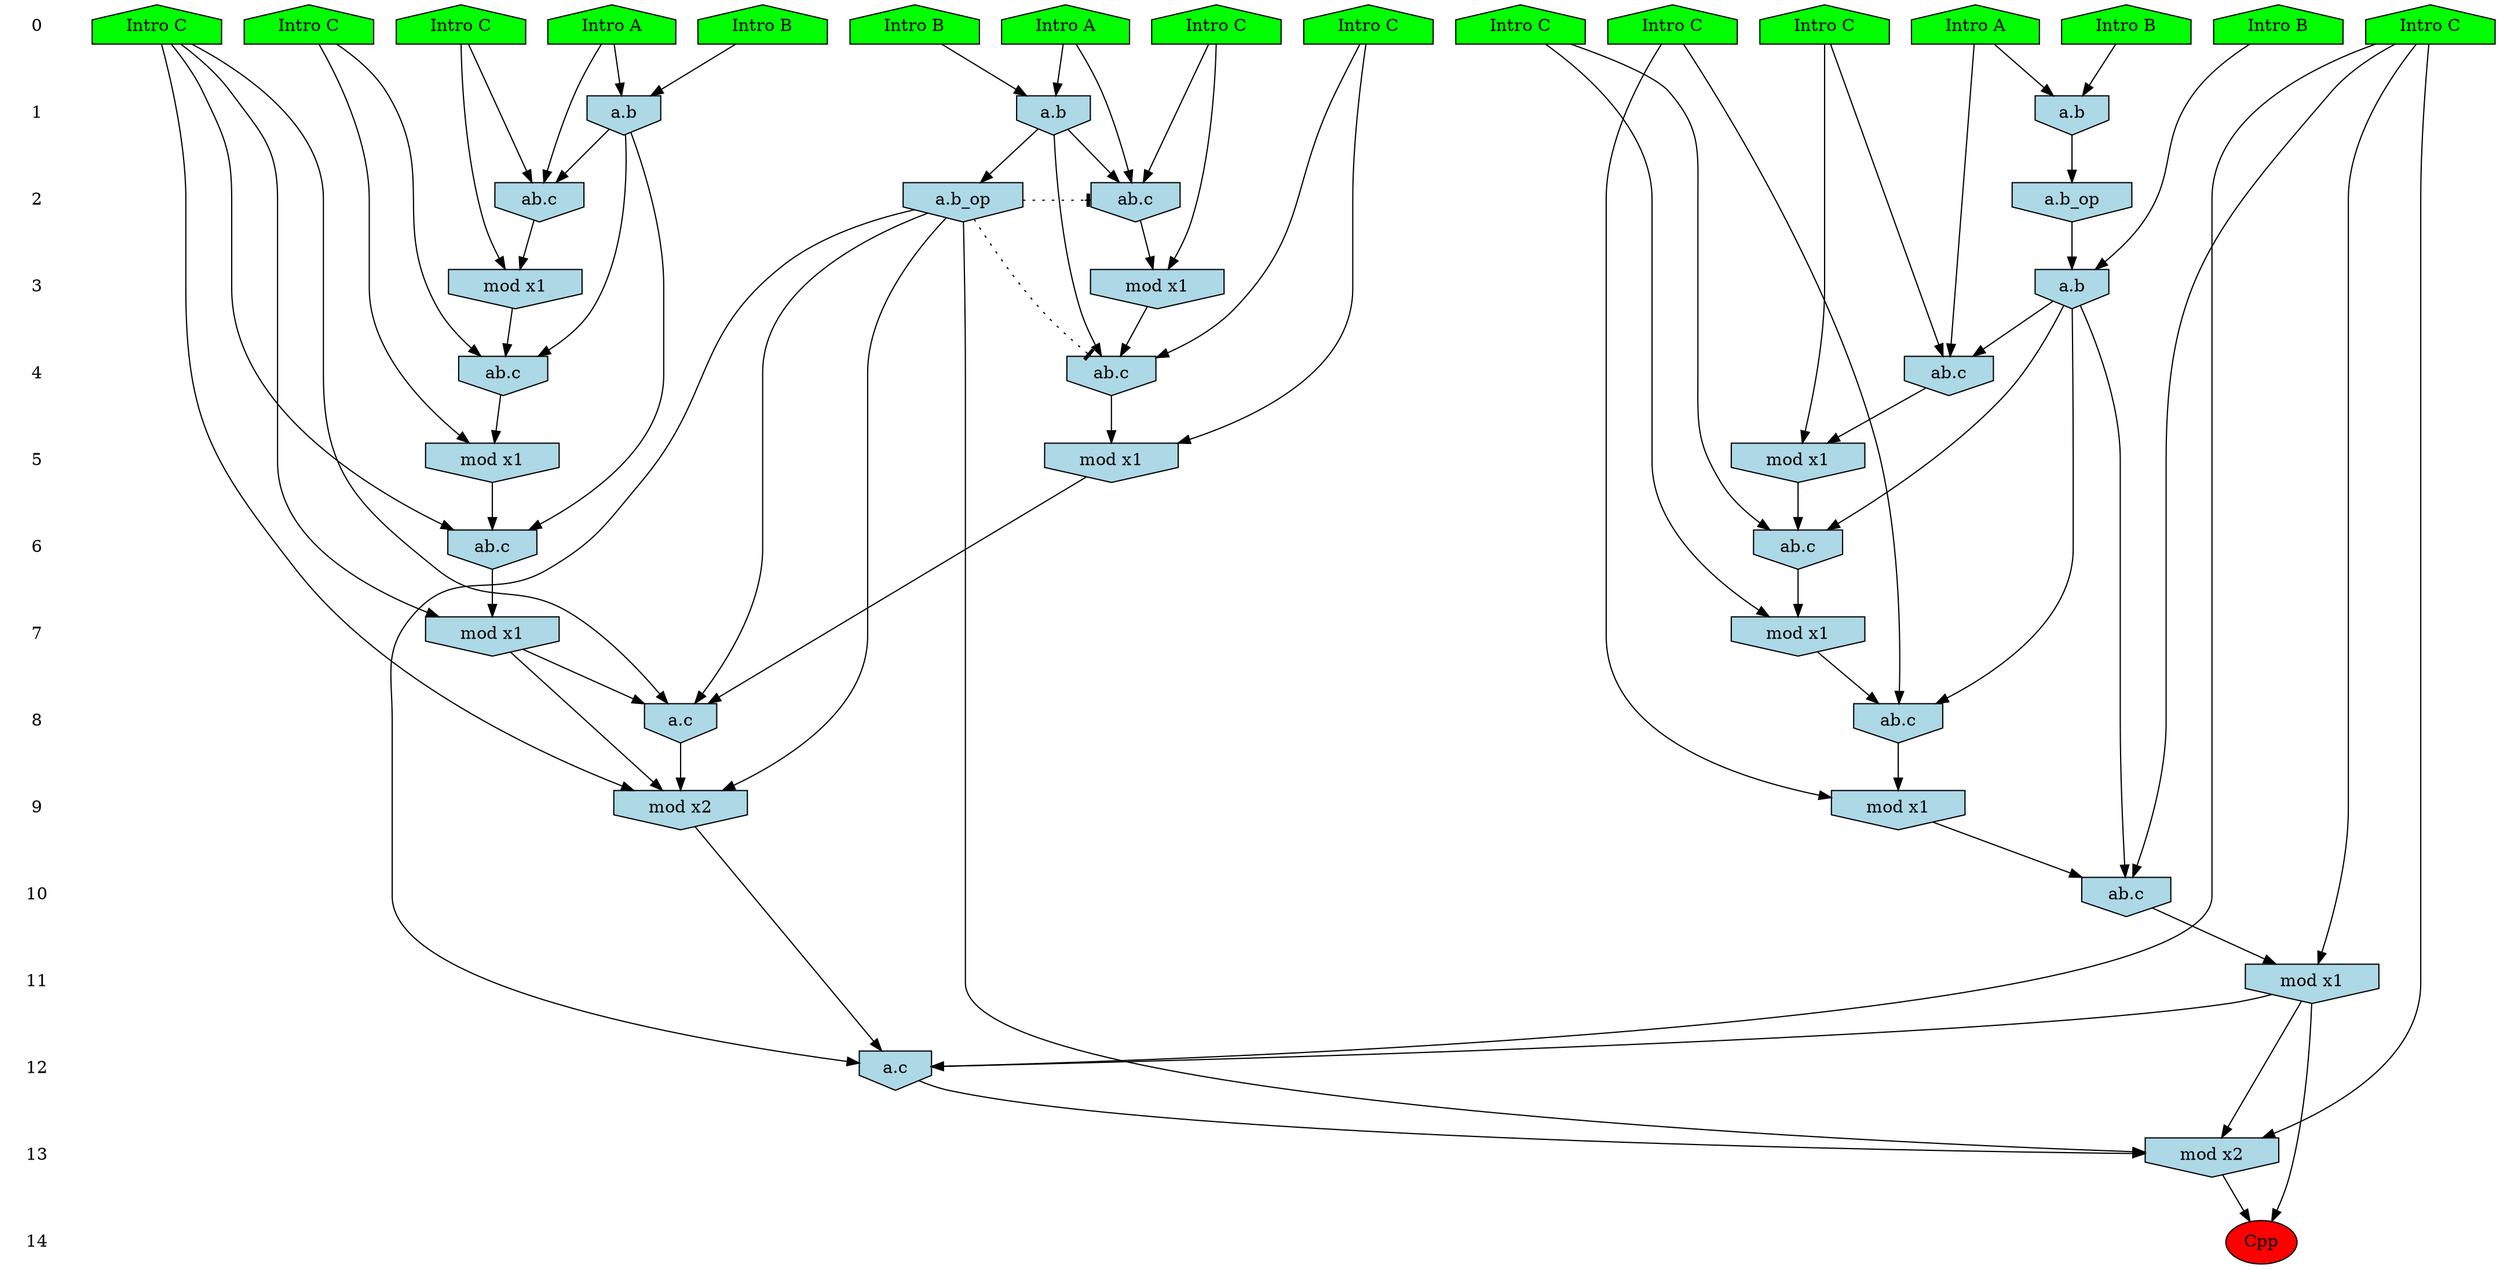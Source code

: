 /* Compression of 1 causal flows obtained in average at 1.365046E+01 t.u */
/* Compressed causal flows were: [2142] */
digraph G{
 ranksep=.5 ; 
{ rank = same ; "0" [shape=plaintext] ; node_1 [label ="Intro A", shape=house, style=filled, fillcolor=green] ;
node_2 [label ="Intro A", shape=house, style=filled, fillcolor=green] ;
node_3 [label ="Intro B", shape=house, style=filled, fillcolor=green] ;
node_4 [label ="Intro A", shape=house, style=filled, fillcolor=green] ;
node_5 [label ="Intro B", shape=house, style=filled, fillcolor=green] ;
node_6 [label ="Intro B", shape=house, style=filled, fillcolor=green] ;
node_7 [label ="Intro B", shape=house, style=filled, fillcolor=green] ;
node_8 [label ="Intro C", shape=house, style=filled, fillcolor=green] ;
node_9 [label ="Intro C", shape=house, style=filled, fillcolor=green] ;
node_10 [label ="Intro C", shape=house, style=filled, fillcolor=green] ;
node_11 [label ="Intro C", shape=house, style=filled, fillcolor=green] ;
node_12 [label ="Intro C", shape=house, style=filled, fillcolor=green] ;
node_13 [label ="Intro C", shape=house, style=filled, fillcolor=green] ;
node_14 [label ="Intro C", shape=house, style=filled, fillcolor=green] ;
node_15 [label ="Intro C", shape=house, style=filled, fillcolor=green] ;
node_16 [label ="Intro C", shape=house, style=filled, fillcolor=green] ;
}
{ rank = same ; "1" [shape=plaintext] ; node_17 [label="a.b", shape=invhouse, style=filled, fillcolor = lightblue] ;
node_19 [label="a.b", shape=invhouse, style=filled, fillcolor = lightblue] ;
node_27 [label="a.b", shape=invhouse, style=filled, fillcolor = lightblue] ;
}
{ rank = same ; "2" [shape=plaintext] ; node_18 [label="ab.c", shape=invhouse, style=filled, fillcolor = lightblue] ;
node_20 [label="a.b_op", shape=invhouse, style=filled, fillcolor = lightblue] ;
node_28 [label="ab.c", shape=invhouse, style=filled, fillcolor = lightblue] ;
node_38 [label="a.b_op", shape=invhouse, style=filled, fillcolor = lightblue] ;
}
{ rank = same ; "3" [shape=plaintext] ; node_21 [label="mod x1", shape=invhouse, style=filled, fillcolor = lightblue] ;
node_24 [label="a.b", shape=invhouse, style=filled, fillcolor = lightblue] ;
node_29 [label="mod x1", shape=invhouse, style=filled, fillcolor = lightblue] ;
}
{ rank = same ; "4" [shape=plaintext] ; node_22 [label="ab.c", shape=invhouse, style=filled, fillcolor = lightblue] ;
node_26 [label="ab.c", shape=invhouse, style=filled, fillcolor = lightblue] ;
node_36 [label="ab.c", shape=invhouse, style=filled, fillcolor = lightblue] ;
}
{ rank = same ; "5" [shape=plaintext] ; node_23 [label="mod x1", shape=invhouse, style=filled, fillcolor = lightblue] ;
node_31 [label="mod x1", shape=invhouse, style=filled, fillcolor = lightblue] ;
node_37 [label="mod x1", shape=invhouse, style=filled, fillcolor = lightblue] ;
}
{ rank = same ; "6" [shape=plaintext] ; node_25 [label="ab.c", shape=invhouse, style=filled, fillcolor = lightblue] ;
node_32 [label="ab.c", shape=invhouse, style=filled, fillcolor = lightblue] ;
}
{ rank = same ; "7" [shape=plaintext] ; node_30 [label="mod x1", shape=invhouse, style=filled, fillcolor = lightblue] ;
node_33 [label="mod x1", shape=invhouse, style=filled, fillcolor = lightblue] ;
}
{ rank = same ; "8" [shape=plaintext] ; node_34 [label="ab.c", shape=invhouse, style=filled, fillcolor = lightblue] ;
node_40 [label="a.c", shape=invhouse, style=filled, fillcolor = lightblue] ;
}
{ rank = same ; "9" [shape=plaintext] ; node_35 [label="mod x1", shape=invhouse, style=filled, fillcolor = lightblue] ;
node_42 [label="mod x2", shape=invhouse, style=filled, fillcolor = lightblue] ;
}
{ rank = same ; "10" [shape=plaintext] ; node_39 [label="ab.c", shape=invhouse, style=filled, fillcolor = lightblue] ;
}
{ rank = same ; "11" [shape=plaintext] ; node_41 [label="mod x1", shape=invhouse, style=filled, fillcolor = lightblue] ;
}
{ rank = same ; "12" [shape=plaintext] ; node_43 [label="a.c", shape=invhouse, style=filled, fillcolor = lightblue] ;
}
{ rank = same ; "13" [shape=plaintext] ; node_44 [label="mod x2", shape=invhouse, style=filled, fillcolor = lightblue] ;
}
{ rank = same ; "14" [shape=plaintext] ; node_45 [label ="Cpp", style=filled, fillcolor=red] ;
}
"0" -> "1" [style="invis"]; 
"1" -> "2" [style="invis"]; 
"2" -> "3" [style="invis"]; 
"3" -> "4" [style="invis"]; 
"4" -> "5" [style="invis"]; 
"5" -> "6" [style="invis"]; 
"6" -> "7" [style="invis"]; 
"7" -> "8" [style="invis"]; 
"8" -> "9" [style="invis"]; 
"9" -> "10" [style="invis"]; 
"10" -> "11" [style="invis"]; 
"11" -> "12" [style="invis"]; 
"12" -> "13" [style="invis"]; 
"13" -> "14" [style="invis"]; 
node_2 -> node_17
node_3 -> node_17
node_2 -> node_18
node_8 -> node_18
node_17 -> node_18
node_4 -> node_19
node_6 -> node_19
node_19 -> node_20
node_8 -> node_21
node_18 -> node_21
node_13 -> node_22
node_17 -> node_22
node_21 -> node_22
node_13 -> node_23
node_22 -> node_23
node_5 -> node_24
node_20 -> node_24
node_11 -> node_25
node_17 -> node_25
node_23 -> node_25
node_4 -> node_26
node_15 -> node_26
node_24 -> node_26
node_1 -> node_27
node_7 -> node_27
node_1 -> node_28
node_10 -> node_28
node_27 -> node_28
node_10 -> node_29
node_28 -> node_29
node_11 -> node_30
node_25 -> node_30
node_15 -> node_31
node_26 -> node_31
node_14 -> node_32
node_24 -> node_32
node_31 -> node_32
node_14 -> node_33
node_32 -> node_33
node_16 -> node_34
node_24 -> node_34
node_33 -> node_34
node_16 -> node_35
node_34 -> node_35
node_12 -> node_36
node_27 -> node_36
node_29 -> node_36
node_12 -> node_37
node_36 -> node_37
node_27 -> node_38
node_9 -> node_39
node_24 -> node_39
node_35 -> node_39
node_11 -> node_40
node_30 -> node_40
node_37 -> node_40
node_38 -> node_40
node_9 -> node_41
node_39 -> node_41
node_11 -> node_42
node_30 -> node_42
node_38 -> node_42
node_40 -> node_42
node_9 -> node_43
node_38 -> node_43
node_41 -> node_43
node_42 -> node_43
node_9 -> node_44
node_38 -> node_44
node_41 -> node_44
node_43 -> node_44
node_41 -> node_45
node_44 -> node_45
node_38 -> node_36 [style=dotted, arrowhead = tee] 
node_38 -> node_28 [style=dotted, arrowhead = tee] 
}
/*
 Dot generation time: 0.001162
*/